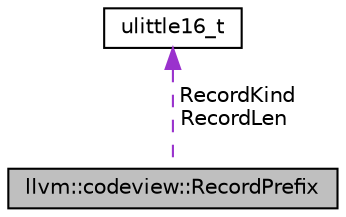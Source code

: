 digraph "llvm::codeview::RecordPrefix"
{
 // LATEX_PDF_SIZE
  bgcolor="transparent";
  edge [fontname="Helvetica",fontsize="10",labelfontname="Helvetica",labelfontsize="10"];
  node [fontname="Helvetica",fontsize="10",shape="box"];
  Node1 [label="llvm::codeview::RecordPrefix",height=0.2,width=0.4,color="black", fillcolor="grey75", style="filled", fontcolor="black",tooltip=" "];
  Node2 -> Node1 [dir="back",color="darkorchid3",fontsize="10",style="dashed",label=" RecordKind\nRecordLen" ,fontname="Helvetica"];
  Node2 [label="ulittle16_t",height=0.2,width=0.4,color="black",tooltip=" "];
}
